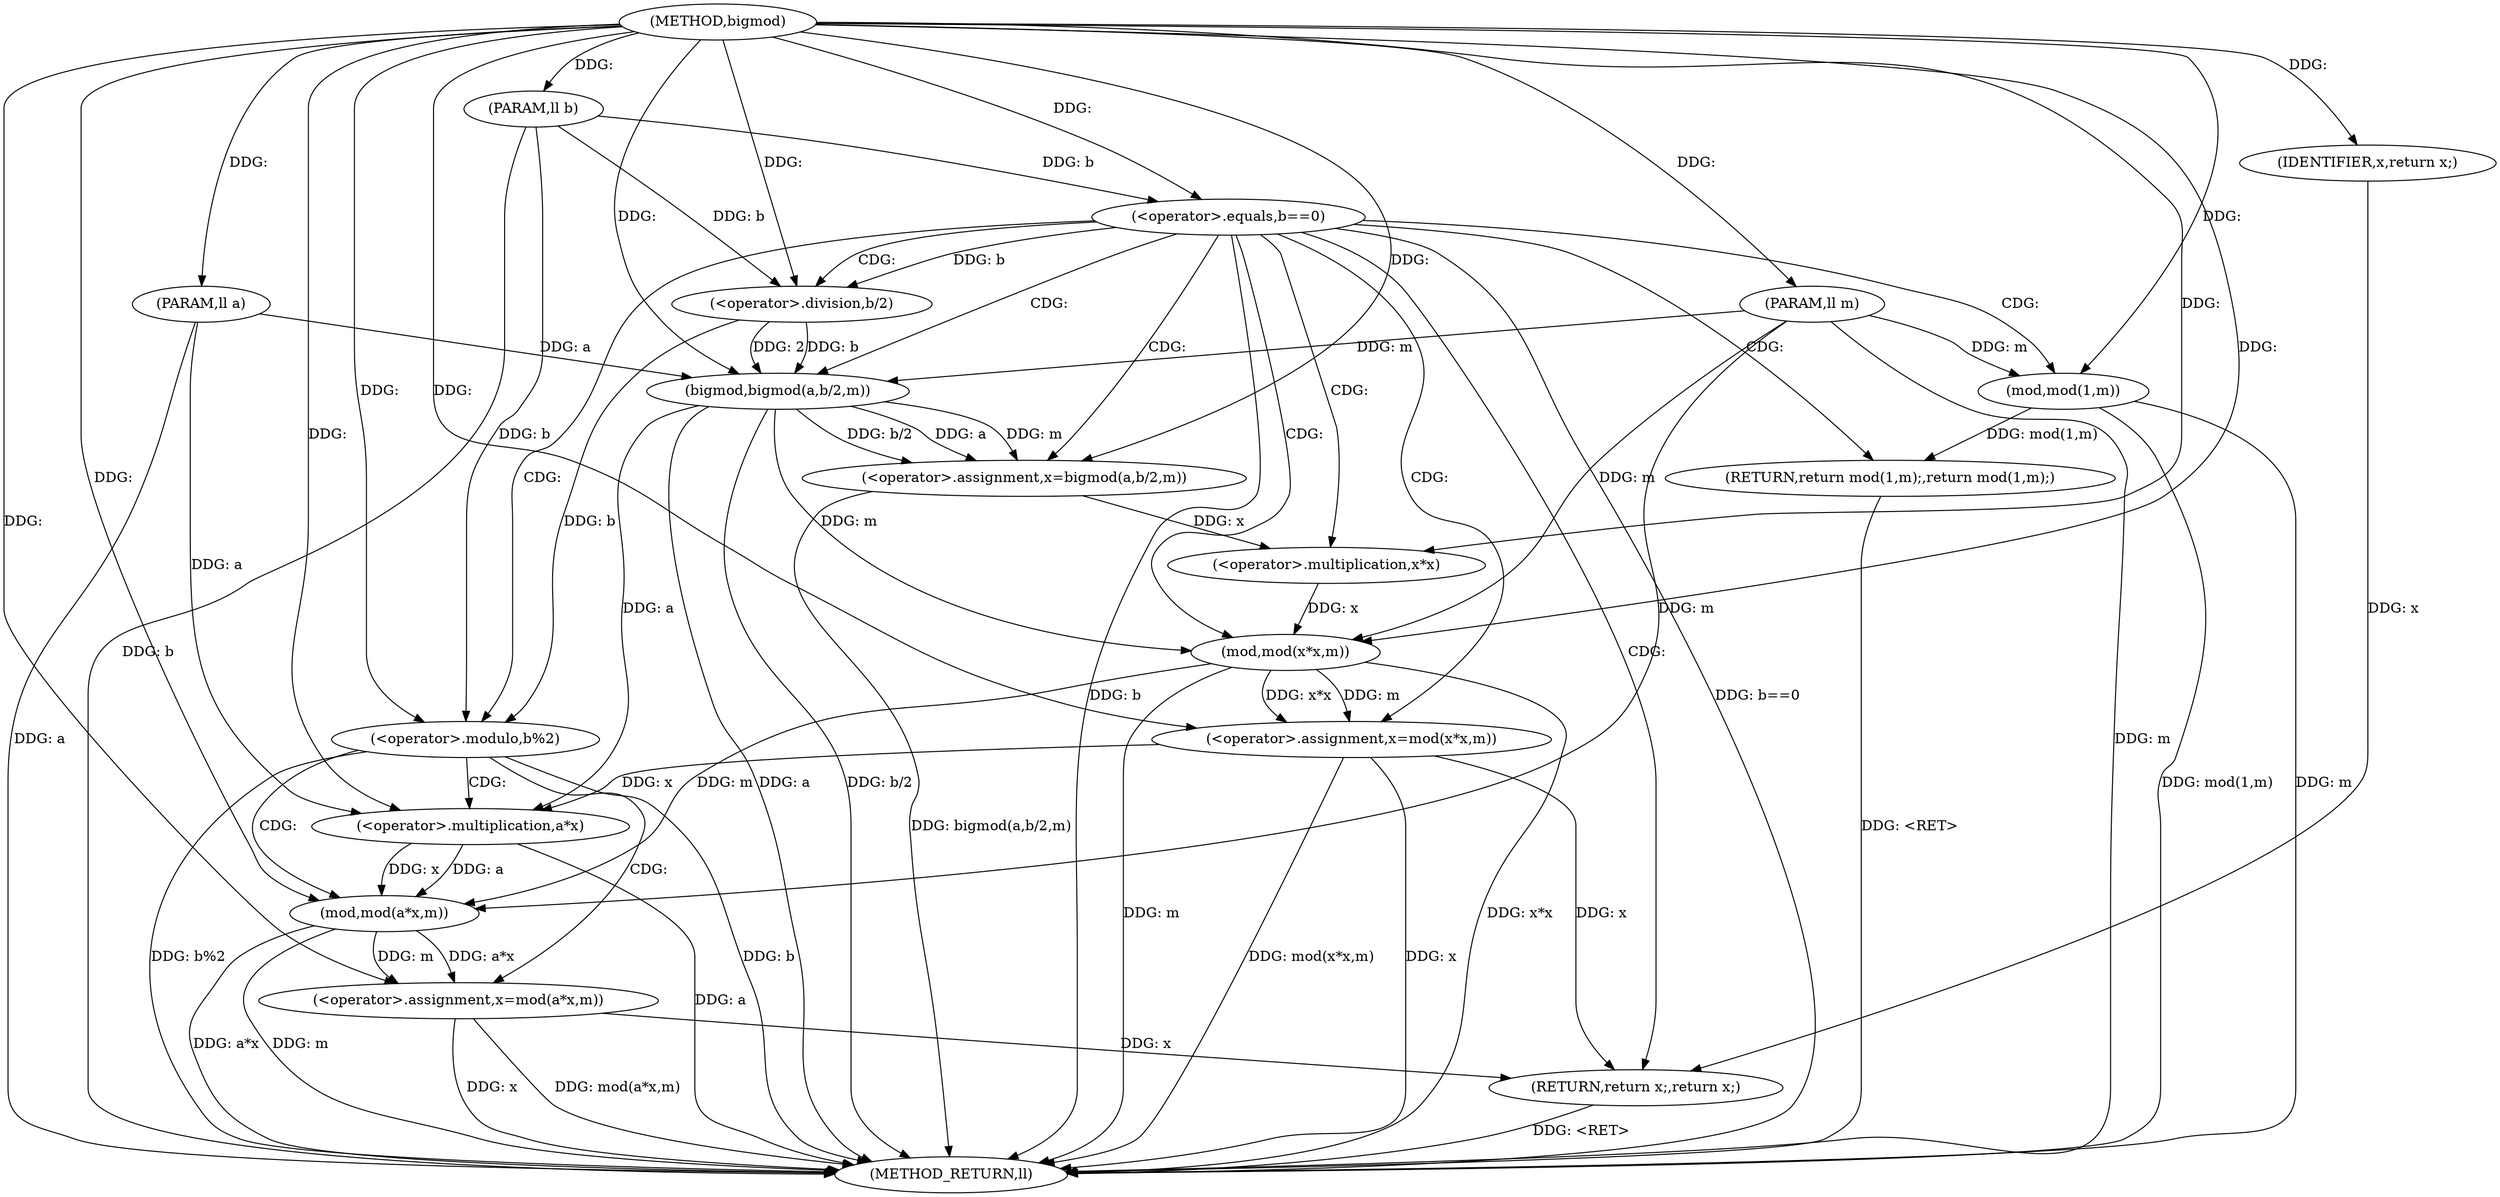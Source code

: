 digraph "bigmod" {  
"1000227" [label = "(METHOD,bigmod)" ]
"1000269" [label = "(METHOD_RETURN,ll)" ]
"1000228" [label = "(PARAM,ll a)" ]
"1000229" [label = "(PARAM,ll b)" ]
"1000230" [label = "(PARAM,ll m)" ]
"1000241" [label = "(<operator>.assignment,x=bigmod(a,b/2,m))" ]
"1000249" [label = "(<operator>.assignment,x=mod(x*x,m))" ]
"1000267" [label = "(RETURN,return x;,return x;)" ]
"1000233" [label = "(<operator>.equals,b==0)" ]
"1000236" [label = "(RETURN,return mod(1,m);,return mod(1,m);)" ]
"1000257" [label = "(<operator>.modulo,b%2)" ]
"1000260" [label = "(<operator>.assignment,x=mod(a*x,m))" ]
"1000268" [label = "(IDENTIFIER,x,return x;)" ]
"1000237" [label = "(mod,mod(1,m))" ]
"1000243" [label = "(bigmod,bigmod(a,b/2,m))" ]
"1000251" [label = "(mod,mod(x*x,m))" ]
"1000245" [label = "(<operator>.division,b/2)" ]
"1000252" [label = "(<operator>.multiplication,x*x)" ]
"1000262" [label = "(mod,mod(a*x,m))" ]
"1000263" [label = "(<operator>.multiplication,a*x)" ]
  "1000236" -> "1000269"  [ label = "DDG: <RET>"] 
  "1000267" -> "1000269"  [ label = "DDG: <RET>"] 
  "1000228" -> "1000269"  [ label = "DDG: a"] 
  "1000229" -> "1000269"  [ label = "DDG: b"] 
  "1000230" -> "1000269"  [ label = "DDG: m"] 
  "1000233" -> "1000269"  [ label = "DDG: b"] 
  "1000233" -> "1000269"  [ label = "DDG: b==0"] 
  "1000243" -> "1000269"  [ label = "DDG: a"] 
  "1000243" -> "1000269"  [ label = "DDG: b/2"] 
  "1000241" -> "1000269"  [ label = "DDG: bigmod(a,b/2,m)"] 
  "1000249" -> "1000269"  [ label = "DDG: x"] 
  "1000251" -> "1000269"  [ label = "DDG: x*x"] 
  "1000251" -> "1000269"  [ label = "DDG: m"] 
  "1000249" -> "1000269"  [ label = "DDG: mod(x*x,m)"] 
  "1000257" -> "1000269"  [ label = "DDG: b"] 
  "1000257" -> "1000269"  [ label = "DDG: b%2"] 
  "1000260" -> "1000269"  [ label = "DDG: x"] 
  "1000263" -> "1000269"  [ label = "DDG: a"] 
  "1000262" -> "1000269"  [ label = "DDG: a*x"] 
  "1000262" -> "1000269"  [ label = "DDG: m"] 
  "1000260" -> "1000269"  [ label = "DDG: mod(a*x,m)"] 
  "1000237" -> "1000269"  [ label = "DDG: m"] 
  "1000237" -> "1000269"  [ label = "DDG: mod(1,m)"] 
  "1000227" -> "1000228"  [ label = "DDG: "] 
  "1000227" -> "1000229"  [ label = "DDG: "] 
  "1000227" -> "1000230"  [ label = "DDG: "] 
  "1000243" -> "1000241"  [ label = "DDG: m"] 
  "1000243" -> "1000241"  [ label = "DDG: b/2"] 
  "1000243" -> "1000241"  [ label = "DDG: a"] 
  "1000251" -> "1000249"  [ label = "DDG: m"] 
  "1000251" -> "1000249"  [ label = "DDG: x*x"] 
  "1000268" -> "1000267"  [ label = "DDG: x"] 
  "1000249" -> "1000267"  [ label = "DDG: x"] 
  "1000260" -> "1000267"  [ label = "DDG: x"] 
  "1000237" -> "1000236"  [ label = "DDG: mod(1,m)"] 
  "1000227" -> "1000241"  [ label = "DDG: "] 
  "1000227" -> "1000249"  [ label = "DDG: "] 
  "1000262" -> "1000260"  [ label = "DDG: a*x"] 
  "1000262" -> "1000260"  [ label = "DDG: m"] 
  "1000227" -> "1000268"  [ label = "DDG: "] 
  "1000229" -> "1000233"  [ label = "DDG: b"] 
  "1000227" -> "1000233"  [ label = "DDG: "] 
  "1000228" -> "1000243"  [ label = "DDG: a"] 
  "1000227" -> "1000243"  [ label = "DDG: "] 
  "1000230" -> "1000243"  [ label = "DDG: m"] 
  "1000245" -> "1000243"  [ label = "DDG: 2"] 
  "1000245" -> "1000243"  [ label = "DDG: b"] 
  "1000252" -> "1000251"  [ label = "DDG: x"] 
  "1000243" -> "1000251"  [ label = "DDG: m"] 
  "1000230" -> "1000251"  [ label = "DDG: m"] 
  "1000227" -> "1000251"  [ label = "DDG: "] 
  "1000245" -> "1000257"  [ label = "DDG: b"] 
  "1000229" -> "1000257"  [ label = "DDG: b"] 
  "1000227" -> "1000257"  [ label = "DDG: "] 
  "1000227" -> "1000260"  [ label = "DDG: "] 
  "1000227" -> "1000237"  [ label = "DDG: "] 
  "1000230" -> "1000237"  [ label = "DDG: m"] 
  "1000233" -> "1000245"  [ label = "DDG: b"] 
  "1000229" -> "1000245"  [ label = "DDG: b"] 
  "1000227" -> "1000245"  [ label = "DDG: "] 
  "1000241" -> "1000252"  [ label = "DDG: x"] 
  "1000227" -> "1000252"  [ label = "DDG: "] 
  "1000263" -> "1000262"  [ label = "DDG: x"] 
  "1000263" -> "1000262"  [ label = "DDG: a"] 
  "1000251" -> "1000262"  [ label = "DDG: m"] 
  "1000230" -> "1000262"  [ label = "DDG: m"] 
  "1000227" -> "1000262"  [ label = "DDG: "] 
  "1000243" -> "1000263"  [ label = "DDG: a"] 
  "1000228" -> "1000263"  [ label = "DDG: a"] 
  "1000227" -> "1000263"  [ label = "DDG: "] 
  "1000249" -> "1000263"  [ label = "DDG: x"] 
  "1000233" -> "1000236"  [ label = "CDG: "] 
  "1000233" -> "1000252"  [ label = "CDG: "] 
  "1000233" -> "1000267"  [ label = "CDG: "] 
  "1000233" -> "1000237"  [ label = "CDG: "] 
  "1000233" -> "1000249"  [ label = "CDG: "] 
  "1000233" -> "1000257"  [ label = "CDG: "] 
  "1000233" -> "1000241"  [ label = "CDG: "] 
  "1000233" -> "1000243"  [ label = "CDG: "] 
  "1000233" -> "1000245"  [ label = "CDG: "] 
  "1000233" -> "1000251"  [ label = "CDG: "] 
  "1000257" -> "1000262"  [ label = "CDG: "] 
  "1000257" -> "1000260"  [ label = "CDG: "] 
  "1000257" -> "1000263"  [ label = "CDG: "] 
}
